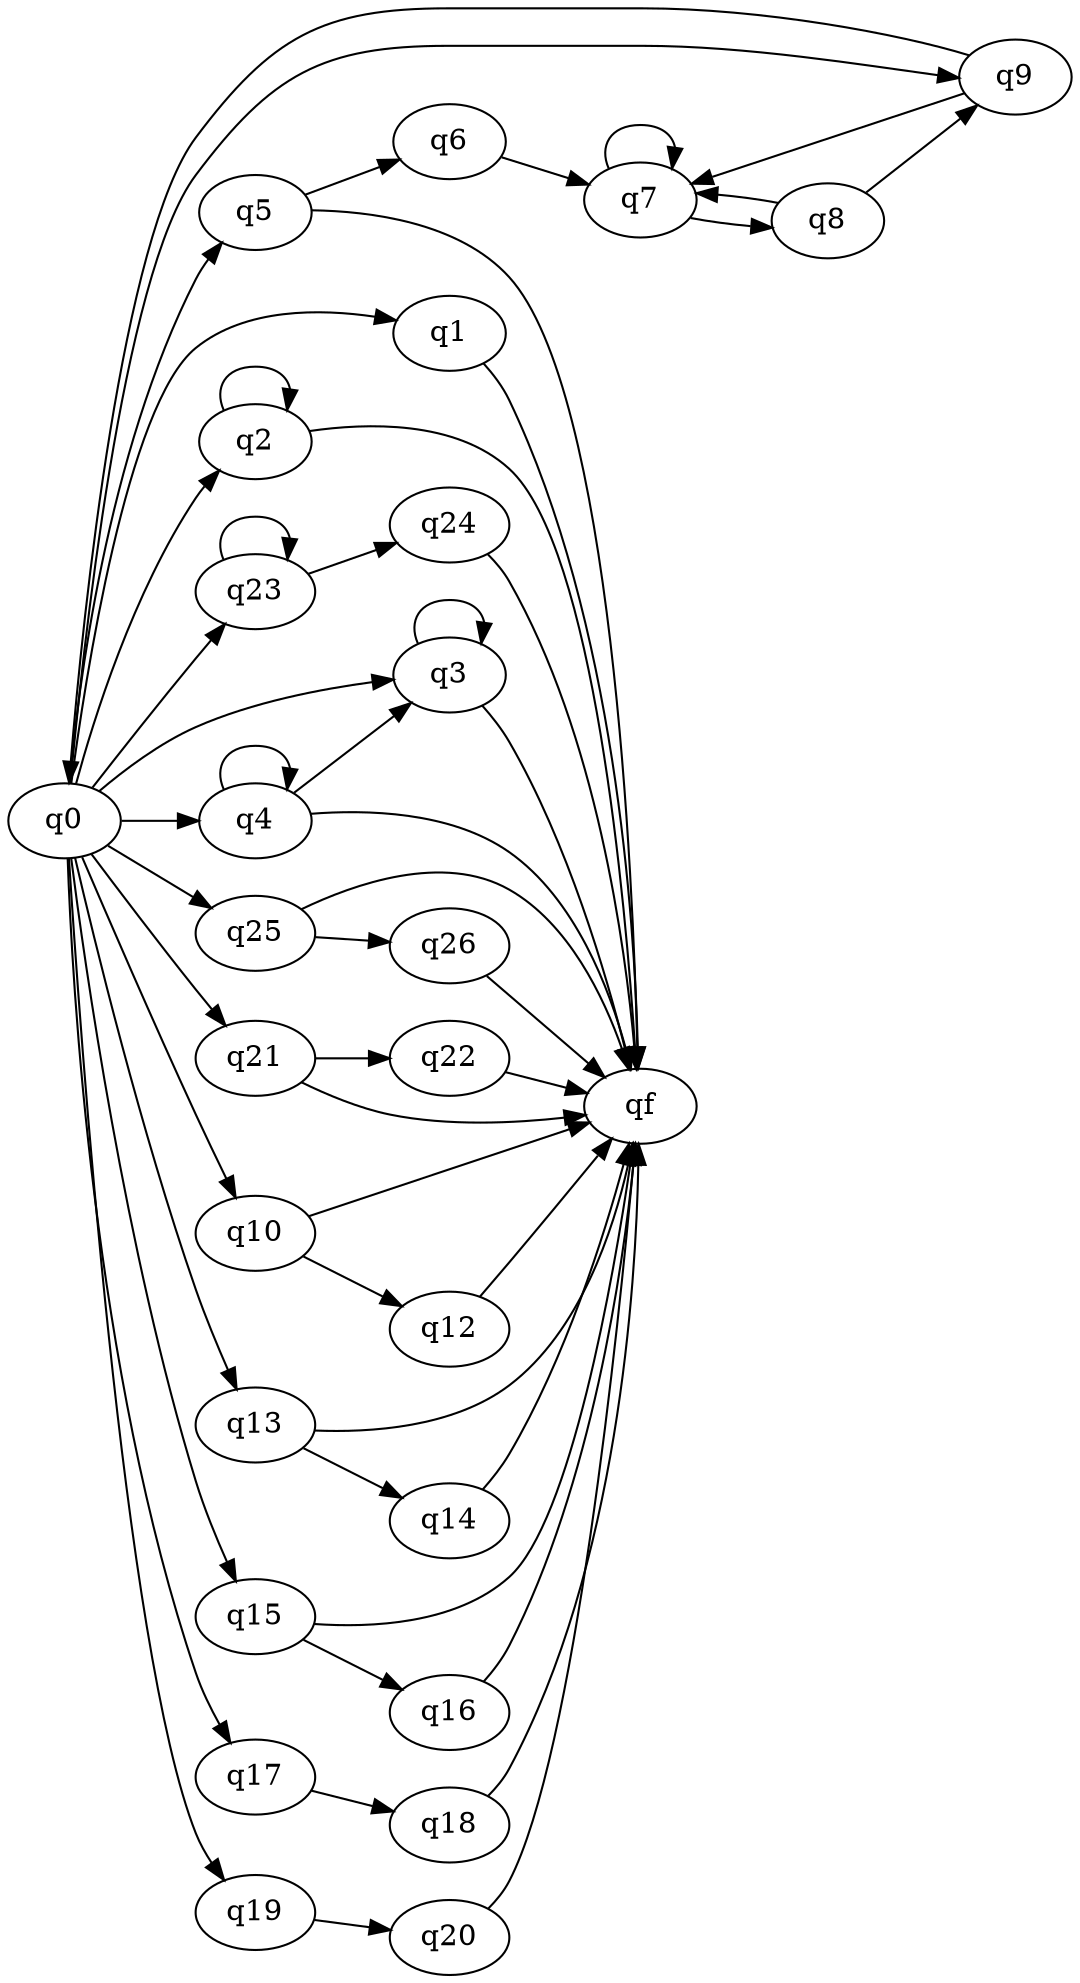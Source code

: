 digraph {
    rankdir=LR;
    q0 -> q1;
    q0 -> q2;
    q0 -> q3;
    q0 -> q4;
    q0 -> q5;
    q0 -> q9;
    q0 -> q10;
    q0 -> q13;
    q0 -> q15;
    q0 -> q17;
    q0 -> q19;
    q0 -> q21;
    q0 -> q23;
    q0 -> q25;

    q1 -> qf;

    q2 -> q2;
    q2 -> qf;

    q3 -> q3;
    q3 -> qf;

    q4 -> q4;
    q4 -> q3;
    q4 -> qf;

    q5 -> qf;
    q5 -> q6;

    q6 -> q7;

    q7 -> q7;
    q7 -> q8;

    q8 -> q9;
    q8 -> q7;

    q9 -> q7;
    q9 -> q0;

    q10 -> qf;
    q10 -> q12;

    q12 -> qf;

    q13 -> qf;
    q13 -> q14;

    q14 -> qf;

    q15 -> qf;
    q15 -> q16;

    q16 -> qf;
    
    q17 -> q18;

    q18 -> qf;

    q19 -> q20;

    q20 -> qf;

    q21 -> qf;
    q21 -> q22;

    q22 -> qf;

    q23 -> q23;
    q23 -> q24;

    q24 -> qf;

    q25 -> qf;
    q25 -> q26;

    q26 -> qf;
}
